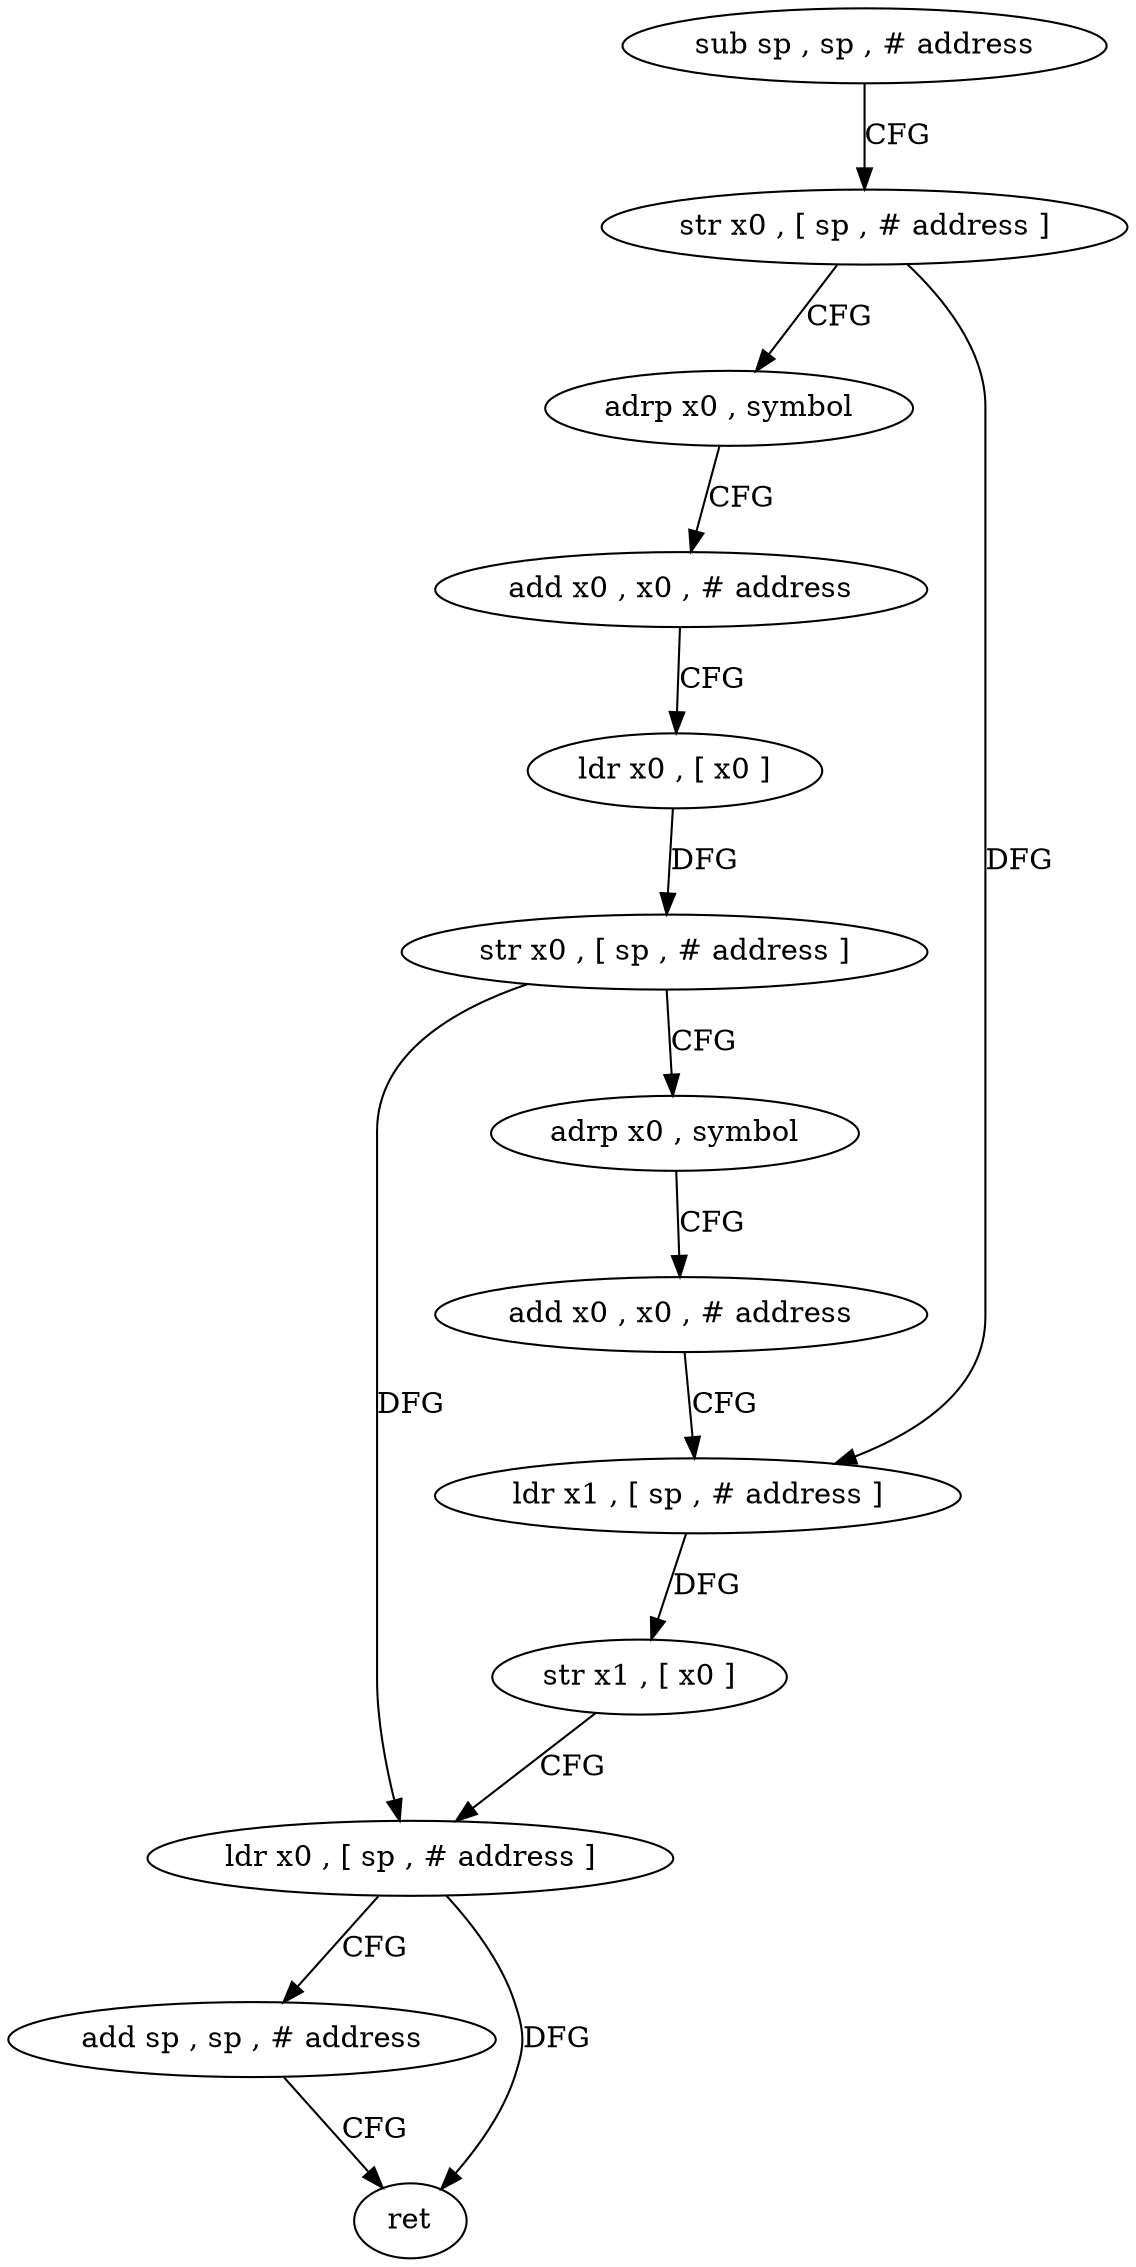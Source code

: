 digraph "func" {
"4272204" [label = "sub sp , sp , # address" ]
"4272208" [label = "str x0 , [ sp , # address ]" ]
"4272212" [label = "adrp x0 , symbol" ]
"4272216" [label = "add x0 , x0 , # address" ]
"4272220" [label = "ldr x0 , [ x0 ]" ]
"4272224" [label = "str x0 , [ sp , # address ]" ]
"4272228" [label = "adrp x0 , symbol" ]
"4272232" [label = "add x0 , x0 , # address" ]
"4272236" [label = "ldr x1 , [ sp , # address ]" ]
"4272240" [label = "str x1 , [ x0 ]" ]
"4272244" [label = "ldr x0 , [ sp , # address ]" ]
"4272248" [label = "add sp , sp , # address" ]
"4272252" [label = "ret" ]
"4272204" -> "4272208" [ label = "CFG" ]
"4272208" -> "4272212" [ label = "CFG" ]
"4272208" -> "4272236" [ label = "DFG" ]
"4272212" -> "4272216" [ label = "CFG" ]
"4272216" -> "4272220" [ label = "CFG" ]
"4272220" -> "4272224" [ label = "DFG" ]
"4272224" -> "4272228" [ label = "CFG" ]
"4272224" -> "4272244" [ label = "DFG" ]
"4272228" -> "4272232" [ label = "CFG" ]
"4272232" -> "4272236" [ label = "CFG" ]
"4272236" -> "4272240" [ label = "DFG" ]
"4272240" -> "4272244" [ label = "CFG" ]
"4272244" -> "4272248" [ label = "CFG" ]
"4272244" -> "4272252" [ label = "DFG" ]
"4272248" -> "4272252" [ label = "CFG" ]
}
